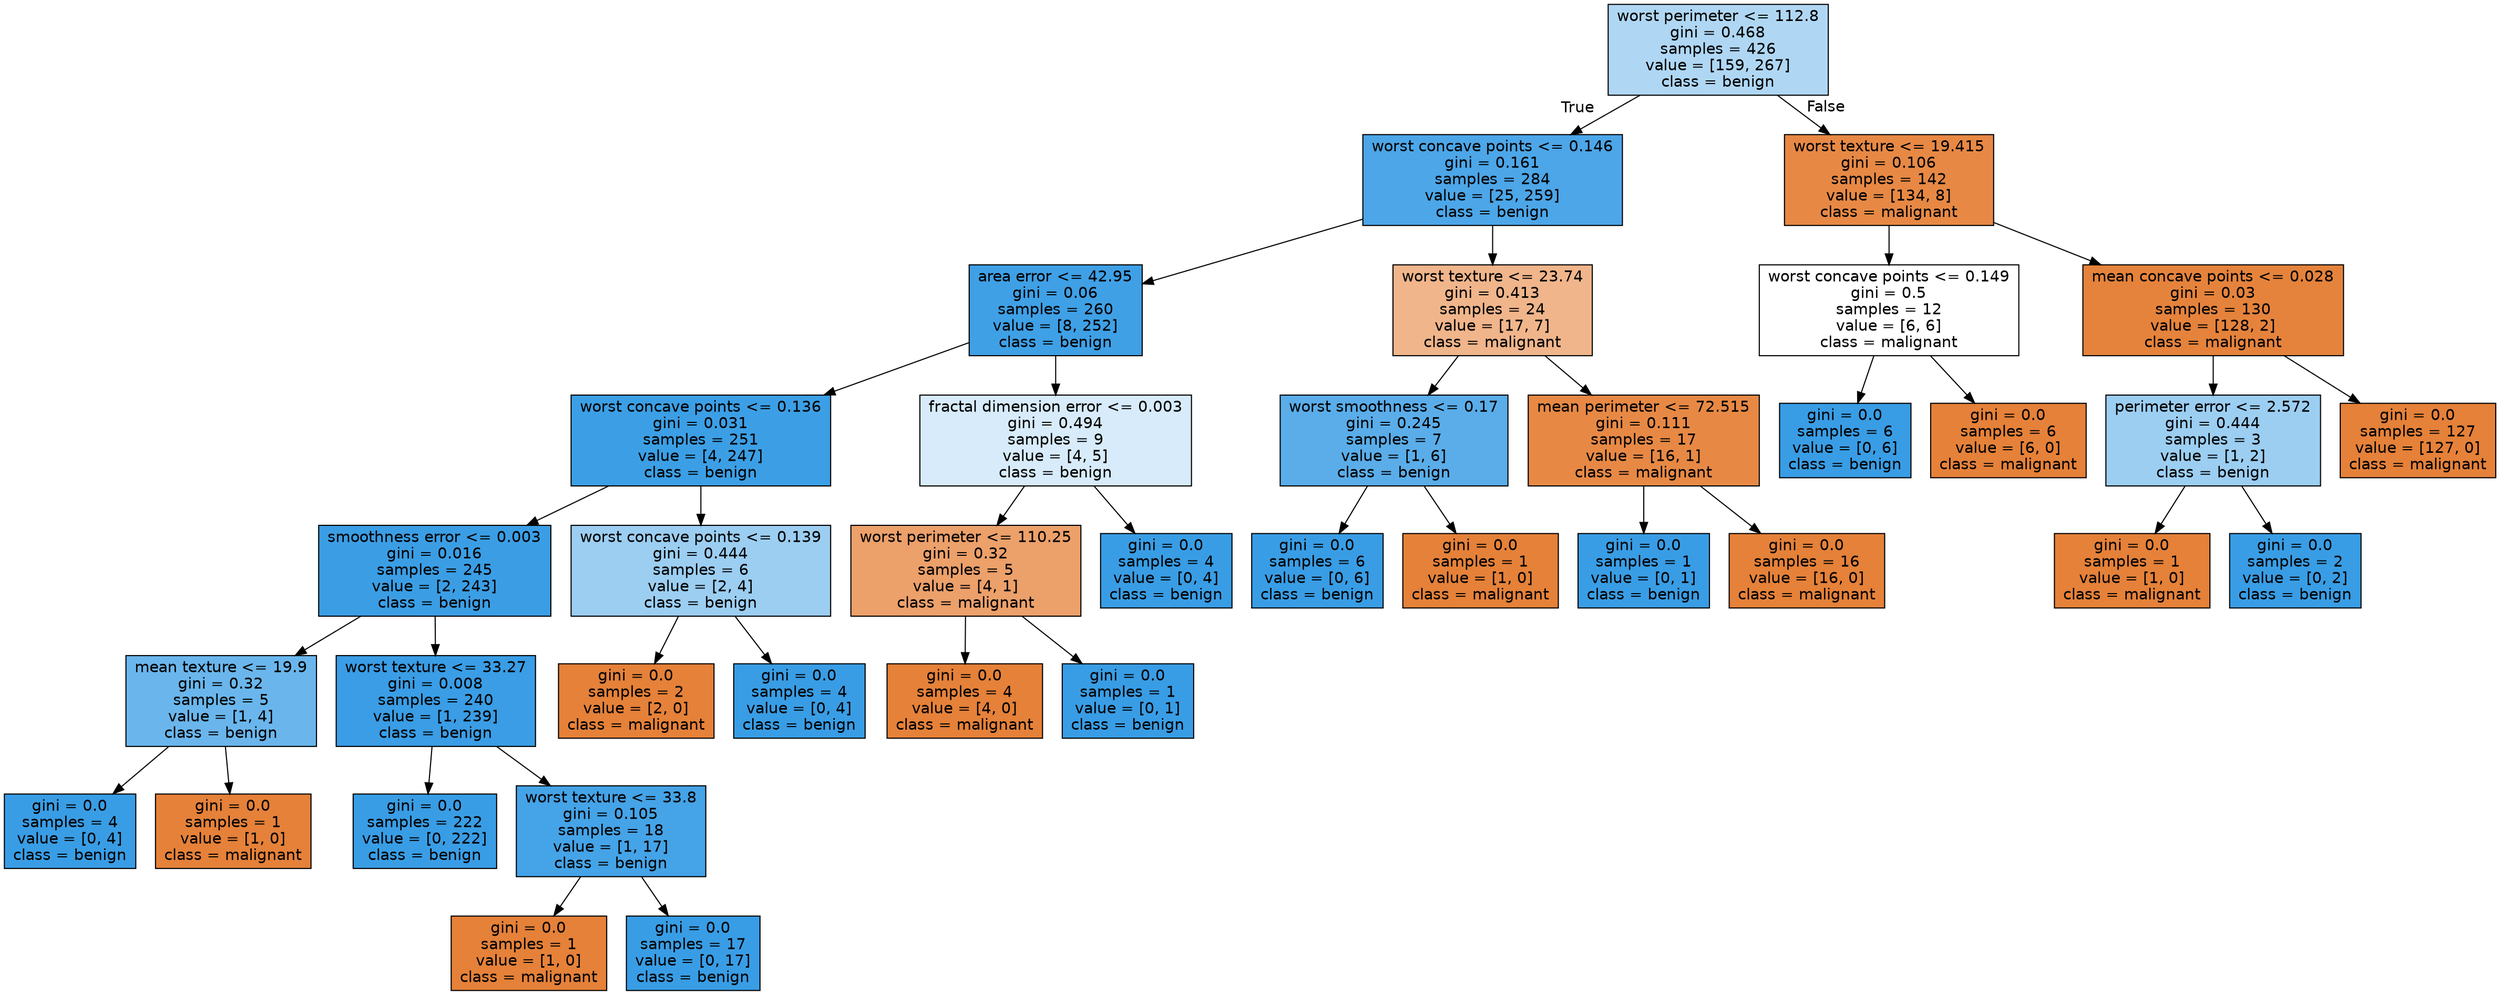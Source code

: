 digraph Tree {
node [shape=box, style="filled", color="black", fontname="helvetica"] ;
edge [fontname="helvetica"] ;
0 [label="worst perimeter <= 112.8\ngini = 0.468\nsamples = 426\nvalue = [159, 267]\nclass = benign", fillcolor="#afd7f4"] ;
1 [label="worst concave points <= 0.146\ngini = 0.161\nsamples = 284\nvalue = [25, 259]\nclass = benign", fillcolor="#4ca6e8"] ;
0 -> 1 [labeldistance=2.5, labelangle=45, headlabel="True"] ;
2 [label="area error <= 42.95\ngini = 0.06\nsamples = 260\nvalue = [8, 252]\nclass = benign", fillcolor="#3fa0e6"] ;
1 -> 2 ;
3 [label="worst concave points <= 0.136\ngini = 0.031\nsamples = 251\nvalue = [4, 247]\nclass = benign", fillcolor="#3c9fe5"] ;
2 -> 3 ;
4 [label="smoothness error <= 0.003\ngini = 0.016\nsamples = 245\nvalue = [2, 243]\nclass = benign", fillcolor="#3b9ee5"] ;
3 -> 4 ;
5 [label="mean texture <= 19.9\ngini = 0.32\nsamples = 5\nvalue = [1, 4]\nclass = benign", fillcolor="#6ab6ec"] ;
4 -> 5 ;
6 [label="gini = 0.0\nsamples = 4\nvalue = [0, 4]\nclass = benign", fillcolor="#399de5"] ;
5 -> 6 ;
7 [label="gini = 0.0\nsamples = 1\nvalue = [1, 0]\nclass = malignant", fillcolor="#e58139"] ;
5 -> 7 ;
8 [label="worst texture <= 33.27\ngini = 0.008\nsamples = 240\nvalue = [1, 239]\nclass = benign", fillcolor="#3a9de5"] ;
4 -> 8 ;
9 [label="gini = 0.0\nsamples = 222\nvalue = [0, 222]\nclass = benign", fillcolor="#399de5"] ;
8 -> 9 ;
10 [label="worst texture <= 33.8\ngini = 0.105\nsamples = 18\nvalue = [1, 17]\nclass = benign", fillcolor="#45a3e7"] ;
8 -> 10 ;
11 [label="gini = 0.0\nsamples = 1\nvalue = [1, 0]\nclass = malignant", fillcolor="#e58139"] ;
10 -> 11 ;
12 [label="gini = 0.0\nsamples = 17\nvalue = [0, 17]\nclass = benign", fillcolor="#399de5"] ;
10 -> 12 ;
13 [label="worst concave points <= 0.139\ngini = 0.444\nsamples = 6\nvalue = [2, 4]\nclass = benign", fillcolor="#9ccef2"] ;
3 -> 13 ;
14 [label="gini = 0.0\nsamples = 2\nvalue = [2, 0]\nclass = malignant", fillcolor="#e58139"] ;
13 -> 14 ;
15 [label="gini = 0.0\nsamples = 4\nvalue = [0, 4]\nclass = benign", fillcolor="#399de5"] ;
13 -> 15 ;
16 [label="fractal dimension error <= 0.003\ngini = 0.494\nsamples = 9\nvalue = [4, 5]\nclass = benign", fillcolor="#d7ebfa"] ;
2 -> 16 ;
17 [label="worst perimeter <= 110.25\ngini = 0.32\nsamples = 5\nvalue = [4, 1]\nclass = malignant", fillcolor="#eca06a"] ;
16 -> 17 ;
18 [label="gini = 0.0\nsamples = 4\nvalue = [4, 0]\nclass = malignant", fillcolor="#e58139"] ;
17 -> 18 ;
19 [label="gini = 0.0\nsamples = 1\nvalue = [0, 1]\nclass = benign", fillcolor="#399de5"] ;
17 -> 19 ;
20 [label="gini = 0.0\nsamples = 4\nvalue = [0, 4]\nclass = benign", fillcolor="#399de5"] ;
16 -> 20 ;
21 [label="worst texture <= 23.74\ngini = 0.413\nsamples = 24\nvalue = [17, 7]\nclass = malignant", fillcolor="#f0b58b"] ;
1 -> 21 ;
22 [label="worst smoothness <= 0.17\ngini = 0.245\nsamples = 7\nvalue = [1, 6]\nclass = benign", fillcolor="#5aade9"] ;
21 -> 22 ;
23 [label="gini = 0.0\nsamples = 6\nvalue = [0, 6]\nclass = benign", fillcolor="#399de5"] ;
22 -> 23 ;
24 [label="gini = 0.0\nsamples = 1\nvalue = [1, 0]\nclass = malignant", fillcolor="#e58139"] ;
22 -> 24 ;
25 [label="mean perimeter <= 72.515\ngini = 0.111\nsamples = 17\nvalue = [16, 1]\nclass = malignant", fillcolor="#e78945"] ;
21 -> 25 ;
26 [label="gini = 0.0\nsamples = 1\nvalue = [0, 1]\nclass = benign", fillcolor="#399de5"] ;
25 -> 26 ;
27 [label="gini = 0.0\nsamples = 16\nvalue = [16, 0]\nclass = malignant", fillcolor="#e58139"] ;
25 -> 27 ;
28 [label="worst texture <= 19.415\ngini = 0.106\nsamples = 142\nvalue = [134, 8]\nclass = malignant", fillcolor="#e78945"] ;
0 -> 28 [labeldistance=2.5, labelangle=-45, headlabel="False"] ;
29 [label="worst concave points <= 0.149\ngini = 0.5\nsamples = 12\nvalue = [6, 6]\nclass = malignant", fillcolor="#ffffff"] ;
28 -> 29 ;
30 [label="gini = 0.0\nsamples = 6\nvalue = [0, 6]\nclass = benign", fillcolor="#399de5"] ;
29 -> 30 ;
31 [label="gini = 0.0\nsamples = 6\nvalue = [6, 0]\nclass = malignant", fillcolor="#e58139"] ;
29 -> 31 ;
32 [label="mean concave points <= 0.028\ngini = 0.03\nsamples = 130\nvalue = [128, 2]\nclass = malignant", fillcolor="#e5833c"] ;
28 -> 32 ;
33 [label="perimeter error <= 2.572\ngini = 0.444\nsamples = 3\nvalue = [1, 2]\nclass = benign", fillcolor="#9ccef2"] ;
32 -> 33 ;
34 [label="gini = 0.0\nsamples = 1\nvalue = [1, 0]\nclass = malignant", fillcolor="#e58139"] ;
33 -> 34 ;
35 [label="gini = 0.0\nsamples = 2\nvalue = [0, 2]\nclass = benign", fillcolor="#399de5"] ;
33 -> 35 ;
36 [label="gini = 0.0\nsamples = 127\nvalue = [127, 0]\nclass = malignant", fillcolor="#e58139"] ;
32 -> 36 ;
}
